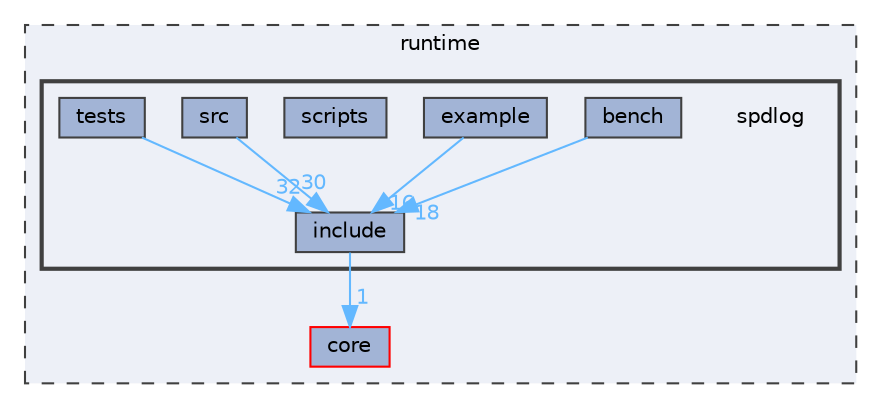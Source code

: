 digraph "runtime/spdlog"
{
 // LATEX_PDF_SIZE
  bgcolor="transparent";
  edge [fontname=Helvetica,fontsize=10,labelfontname=Helvetica,labelfontsize=10];
  node [fontname=Helvetica,fontsize=10,shape=box,height=0.2,width=0.4];
  compound=true
  subgraph clusterdir_cb031e414f281a658b23dddb30bb9d2c {
    graph [ bgcolor="#edf0f7", pencolor="grey25", label="runtime", fontname=Helvetica,fontsize=10 style="filled,dashed", URL="dir_cb031e414f281a658b23dddb30bb9d2c.html",tooltip=""]
  dir_0b94c9ea5f3d98712a457061cc05ff83 [label="core", fillcolor="#a2b4d6", color="red", style="filled", URL="dir_0b94c9ea5f3d98712a457061cc05ff83.html",tooltip=""];
  subgraph clusterdir_48e5080389b0b6d7d4f45b0711015766 {
    graph [ bgcolor="#edf0f7", pencolor="grey25", label="", fontname=Helvetica,fontsize=10 style="filled,bold", URL="dir_48e5080389b0b6d7d4f45b0711015766.html",tooltip=""]
    dir_48e5080389b0b6d7d4f45b0711015766 [shape=plaintext, label="spdlog"];
  dir_a5c9446e806e2891415a0cace96076d3 [label="bench", fillcolor="#a2b4d6", color="grey25", style="filled", URL="dir_a5c9446e806e2891415a0cace96076d3.html",tooltip=""];
  dir_210a63d8689ba3e407f721654d2a8332 [label="example", fillcolor="#a2b4d6", color="grey25", style="filled", URL="dir_210a63d8689ba3e407f721654d2a8332.html",tooltip=""];
  dir_6909cbf834c49e8cc2de06488226c094 [label="include", fillcolor="#a2b4d6", color="grey25", style="filled", URL="dir_6909cbf834c49e8cc2de06488226c094.html",tooltip=""];
  dir_80d651b2a8fb987268af5a78aec4b4d9 [label="scripts", fillcolor="#a2b4d6", color="grey25", style="filled", URL="dir_80d651b2a8fb987268af5a78aec4b4d9.html",tooltip=""];
  dir_e289806c16aec0548c0a9141eec2197a [label="src", fillcolor="#a2b4d6", color="grey25", style="filled", URL="dir_e289806c16aec0548c0a9141eec2197a.html",tooltip=""];
  dir_045759be54b861687a7aabd2f84cecd8 [label="tests", fillcolor="#a2b4d6", color="grey25", style="filled", URL="dir_045759be54b861687a7aabd2f84cecd8.html",tooltip=""];
  }
  }
  dir_a5c9446e806e2891415a0cace96076d3->dir_6909cbf834c49e8cc2de06488226c094 [headlabel="18", labeldistance=1.5 headhref="dir_000010_000088.html" href="dir_000010_000088.html" color="steelblue1" fontcolor="steelblue1"];
  dir_210a63d8689ba3e407f721654d2a8332->dir_6909cbf834c49e8cc2de06488226c094 [headlabel="16", labeldistance=1.5 headhref="dir_000040_000088.html" href="dir_000040_000088.html" color="steelblue1" fontcolor="steelblue1"];
  dir_6909cbf834c49e8cc2de06488226c094->dir_0b94c9ea5f3d98712a457061cc05ff83 [headlabel="1", labeldistance=1.5 headhref="dir_000088_000023.html" href="dir_000088_000023.html" color="steelblue1" fontcolor="steelblue1"];
  dir_e289806c16aec0548c0a9141eec2197a->dir_6909cbf834c49e8cc2de06488226c094 [headlabel="30", labeldistance=1.5 headhref="dir_000123_000088.html" href="dir_000123_000088.html" color="steelblue1" fontcolor="steelblue1"];
  dir_045759be54b861687a7aabd2f84cecd8->dir_6909cbf834c49e8cc2de06488226c094 [headlabel="32", labeldistance=1.5 headhref="dir_000127_000088.html" href="dir_000127_000088.html" color="steelblue1" fontcolor="steelblue1"];
}
